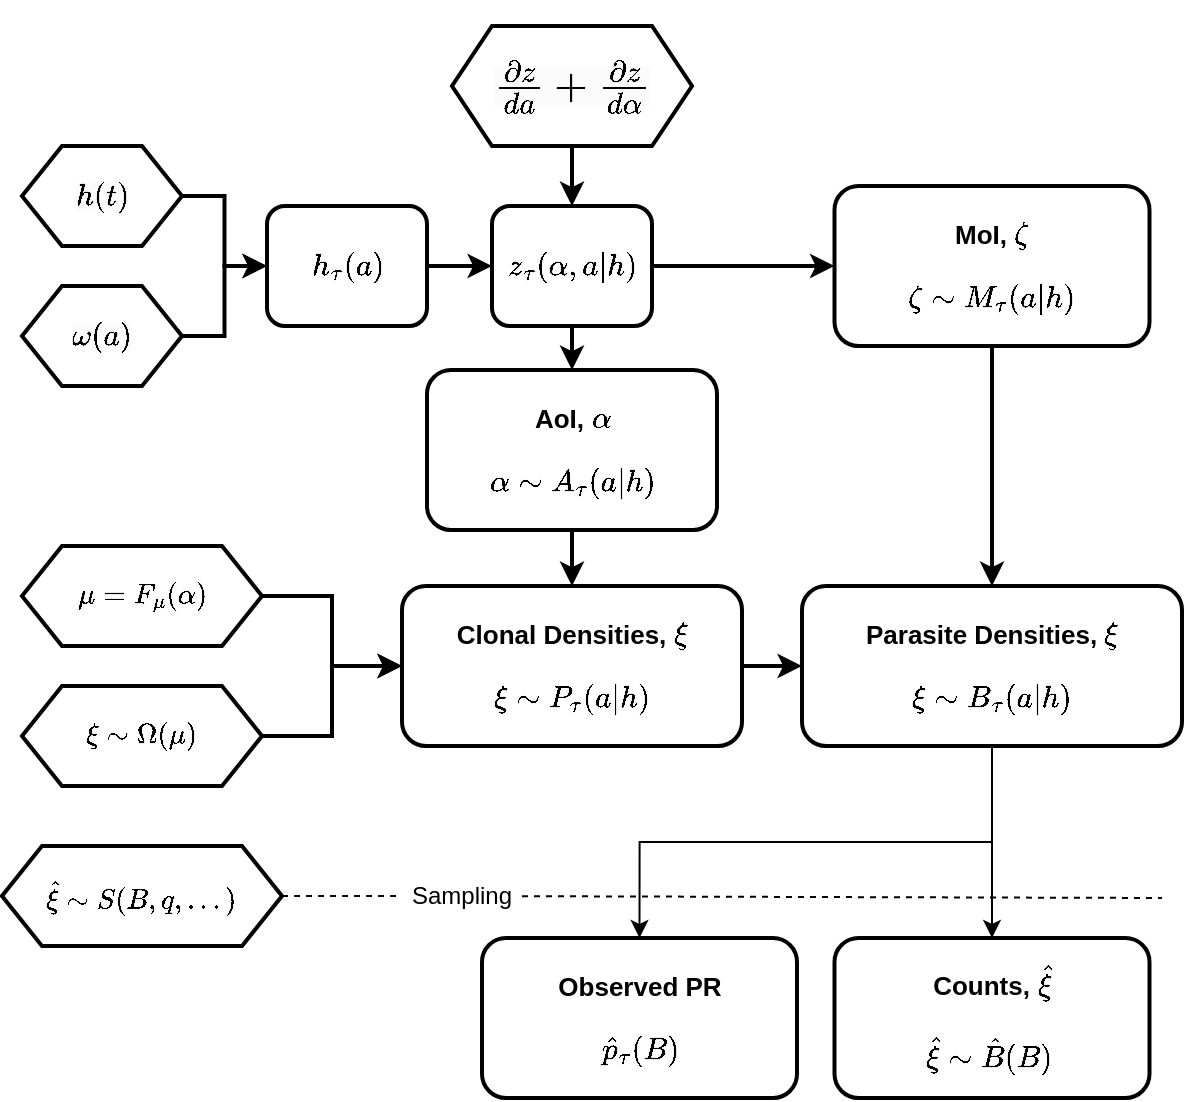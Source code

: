 <mxfile version="24.7.8">
  <diagram id="Wp9XUcJQmJY8cqTNvZHA" name="Page-1">
    <mxGraphModel dx="1114" dy="1192" grid="1" gridSize="10" guides="1" tooltips="1" connect="1" arrows="1" fold="1" page="1" pageScale="1" pageWidth="850" pageHeight="1100" background="none" math="1" shadow="0">
      <root>
        <mxCell id="0" />
        <mxCell id="1" parent="0" />
        <mxCell id="bcMPzDybFFXwjX1JHrY_-4" style="edgeStyle=orthogonalEdgeStyle;rounded=0;orthogonalLoop=1;jettySize=auto;html=1;exitX=0.5;exitY=1;exitDx=0;exitDy=0;entryX=0.5;entryY=0;entryDx=0;entryDy=0;strokeWidth=2;" parent="1" source="PFPhXARDNl8WBqTMMCJW-1" target="PFPhXARDNl8WBqTMMCJW-15" edge="1">
          <mxGeometry relative="1" as="geometry">
            <mxPoint x="425.5" y="355" as="targetPoint" />
          </mxGeometry>
        </mxCell>
        <mxCell id="bcMPzDybFFXwjX1JHrY_-12" style="edgeStyle=orthogonalEdgeStyle;rounded=0;orthogonalLoop=1;jettySize=auto;html=1;exitX=1;exitY=0.5;exitDx=0;exitDy=0;strokeWidth=2;" parent="1" source="PFPhXARDNl8WBqTMMCJW-1" target="PFPhXARDNl8WBqTMMCJW-10" edge="1">
          <mxGeometry relative="1" as="geometry" />
        </mxCell>
        <mxCell id="PFPhXARDNl8WBqTMMCJW-1" value="\(z_\tau(\alpha, a |h)\)" style="rounded=1;whiteSpace=wrap;html=1;strokeWidth=2;fontStyle=1;fontSize=13;" parent="1" vertex="1">
          <mxGeometry x="385" y="260" width="80" height="60" as="geometry" />
        </mxCell>
        <mxCell id="bcMPzDybFFXwjX1JHrY_-2" style="edgeStyle=orthogonalEdgeStyle;rounded=0;orthogonalLoop=1;jettySize=auto;html=1;exitX=1;exitY=0.5;exitDx=0;exitDy=0;entryX=0;entryY=0.5;entryDx=0;entryDy=0;strokeWidth=2;" parent="1" source="PFPhXARDNl8WBqTMMCJW-7" target="PFPhXARDNl8WBqTMMCJW-1" edge="1">
          <mxGeometry relative="1" as="geometry" />
        </mxCell>
        <mxCell id="PFPhXARDNl8WBqTMMCJW-7" value="\(h_\tau(a)\)" style="rounded=1;whiteSpace=wrap;html=1;strokeWidth=2;fontStyle=1;fontSize=13;" parent="1" vertex="1">
          <mxGeometry x="272.5" y="260" width="80" height="60" as="geometry" />
        </mxCell>
        <mxCell id="bcMPzDybFFXwjX1JHrY_-15" style="edgeStyle=orthogonalEdgeStyle;rounded=0;orthogonalLoop=1;jettySize=auto;html=1;exitX=0.5;exitY=1;exitDx=0;exitDy=0;entryX=0.5;entryY=0;entryDx=0;entryDy=0;strokeWidth=2;" parent="1" source="PFPhXARDNl8WBqTMMCJW-10" target="PFPhXARDNl8WBqTMMCJW-37" edge="1">
          <mxGeometry relative="1" as="geometry">
            <mxPoint x="609" y="570" as="targetPoint" />
          </mxGeometry>
        </mxCell>
        <mxCell id="PFPhXARDNl8WBqTMMCJW-10" value="MoI, \(\zeta \)&lt;br&gt;&lt;br&gt;\( \zeta \sim M_\tau(a|h)\)" style="rounded=1;whiteSpace=wrap;html=1;strokeWidth=2;fontStyle=1;fontSize=13;spacingBottom=0;align=center;spacing=3;" parent="1" vertex="1">
          <mxGeometry x="556.25" y="250" width="157.5" height="80" as="geometry" />
        </mxCell>
        <mxCell id="bcMPzDybFFXwjX1JHrY_-11" style="edgeStyle=orthogonalEdgeStyle;rounded=0;orthogonalLoop=1;jettySize=auto;html=1;exitX=0.5;exitY=1;exitDx=0;exitDy=0;entryX=0.5;entryY=0;entryDx=0;entryDy=0;strokeWidth=2;" parent="1" source="PFPhXARDNl8WBqTMMCJW-15" target="PFPhXARDNl8WBqTMMCJW-33" edge="1">
          <mxGeometry relative="1" as="geometry" />
        </mxCell>
        <mxCell id="PFPhXARDNl8WBqTMMCJW-15" value="&lt;span style=&quot;font-size: 13px&quot;&gt;AoI, \(\alpha\)&lt;br&gt;&lt;/span&gt;&lt;br style=&quot;font-size: 13px&quot;&gt;&lt;span style=&quot;font-size: 13px&quot;&gt;\(\alpha \sim A_\tau(a|h) \)&lt;/span&gt;" style="rounded=1;whiteSpace=wrap;html=1;strokeWidth=2;fontStyle=1;fontSize=13;" parent="1" vertex="1">
          <mxGeometry x="352.5" y="342" width="145" height="80" as="geometry" />
        </mxCell>
        <mxCell id="bcMPzDybFFXwjX1JHrY_-14" style="edgeStyle=orthogonalEdgeStyle;rounded=0;orthogonalLoop=1;jettySize=auto;html=1;exitX=1;exitY=0.5;exitDx=0;exitDy=0;strokeWidth=2;" parent="1" source="PFPhXARDNl8WBqTMMCJW-33" target="PFPhXARDNl8WBqTMMCJW-37" edge="1">
          <mxGeometry relative="1" as="geometry" />
        </mxCell>
        <mxCell id="PFPhXARDNl8WBqTMMCJW-33" value="Clonal Densities, \(\xi\)&lt;br&gt;&lt;br style=&quot;font-size: 13px&quot;&gt;\( \xi \sim P_\tau(a|h) \)" style="rounded=1;whiteSpace=wrap;html=1;strokeWidth=2;fontStyle=1;fontSize=13;" parent="1" vertex="1">
          <mxGeometry x="340" y="450" width="170" height="80" as="geometry" />
        </mxCell>
        <mxCell id="rnMTsNZ6UDLI-vwBzDie-6" style="edgeStyle=orthogonalEdgeStyle;rounded=0;orthogonalLoop=1;jettySize=auto;html=1;exitX=0.5;exitY=1;exitDx=0;exitDy=0;entryX=0.5;entryY=0;entryDx=0;entryDy=0;" parent="1" source="PFPhXARDNl8WBqTMMCJW-37" target="yD6WRHwNv5p-mh6DhPKx-3" edge="1">
          <mxGeometry relative="1" as="geometry" />
        </mxCell>
        <mxCell id="rnMTsNZ6UDLI-vwBzDie-7" style="edgeStyle=orthogonalEdgeStyle;rounded=0;orthogonalLoop=1;jettySize=auto;html=1;exitX=0.5;exitY=1;exitDx=0;exitDy=0;entryX=0.5;entryY=0;entryDx=0;entryDy=0;" parent="1" source="PFPhXARDNl8WBqTMMCJW-37" target="yD6WRHwNv5p-mh6DhPKx-2" edge="1">
          <mxGeometry relative="1" as="geometry" />
        </mxCell>
        <mxCell id="PFPhXARDNl8WBqTMMCJW-37" value="Parasite Densities, \(\xi\)&lt;br style=&quot;font-size: 13px&quot;&gt;&lt;br&gt;\(\xi \sim B_\tau(a|h)\)" style="rounded=1;whiteSpace=wrap;html=1;strokeWidth=2;fontStyle=1;fontSize=13;" parent="1" vertex="1">
          <mxGeometry x="540" y="450" width="190" height="80" as="geometry" />
        </mxCell>
        <mxCell id="bcMPzDybFFXwjX1JHrY_-29" style="edgeStyle=orthogonalEdgeStyle;rounded=0;orthogonalLoop=1;jettySize=auto;html=1;exitX=0.5;exitY=1;exitDx=0;exitDy=0;strokeWidth=2;" parent="1" source="bcMPzDybFFXwjX1JHrY_-19" target="PFPhXARDNl8WBqTMMCJW-1" edge="1">
          <mxGeometry relative="1" as="geometry" />
        </mxCell>
        <mxCell id="bcMPzDybFFXwjX1JHrY_-19" value="&lt;meta charset=&quot;utf-8&quot;&gt;&lt;span style=&quot;color: rgb(0, 0, 0); font-family: Helvetica; font-size: 18px; font-style: normal; font-variant-ligatures: normal; font-variant-caps: normal; font-weight: 700; letter-spacing: normal; orphans: 2; text-align: center; text-indent: 0px; text-transform: none; widows: 2; word-spacing: 0px; -webkit-text-stroke-width: 0px; background-color: rgb(251, 251, 251); text-decoration-thickness: initial; text-decoration-style: initial; text-decoration-color: initial; float: none; display: inline !important;&quot;&gt;\(\frac{\partial z}{da} +\frac{\partial z}{d \alpha} \)&lt;/span&gt;" style="shape=hexagon;perimeter=hexagonPerimeter2;whiteSpace=wrap;html=1;fixedSize=1;strokeWidth=2;" parent="1" vertex="1">
          <mxGeometry x="365" y="170" width="120" height="60" as="geometry" />
        </mxCell>
        <mxCell id="bcMPzDybFFXwjX1JHrY_-31" style="edgeStyle=orthogonalEdgeStyle;rounded=0;orthogonalLoop=1;jettySize=auto;html=1;exitX=1;exitY=0.5;exitDx=0;exitDy=0;entryX=0;entryY=0.5;entryDx=0;entryDy=0;strokeWidth=2;" parent="1" source="bcMPzDybFFXwjX1JHrY_-20" target="PFPhXARDNl8WBqTMMCJW-7" edge="1">
          <mxGeometry relative="1" as="geometry" />
        </mxCell>
        <mxCell id="bcMPzDybFFXwjX1JHrY_-20" value="&lt;meta charset=&quot;utf-8&quot;&gt;&lt;span style=&quot;color: rgb(0, 0, 0); font-family: Helvetica; font-size: 13px; font-style: normal; font-variant-ligatures: normal; font-variant-caps: normal; font-weight: 700; letter-spacing: normal; orphans: 2; text-align: center; text-indent: 0px; text-transform: none; widows: 2; word-spacing: 0px; -webkit-text-stroke-width: 0px; background-color: rgb(251, 251, 251); text-decoration-thickness: initial; text-decoration-style: initial; text-decoration-color: initial; float: none; display: inline !important;&quot;&gt;\(h(t)\)&lt;/span&gt;" style="shape=hexagon;perimeter=hexagonPerimeter2;whiteSpace=wrap;html=1;fixedSize=1;strokeWidth=2;" parent="1" vertex="1">
          <mxGeometry x="150" y="230" width="80" height="50" as="geometry" />
        </mxCell>
        <mxCell id="bcMPzDybFFXwjX1JHrY_-30" style="edgeStyle=orthogonalEdgeStyle;rounded=0;orthogonalLoop=1;jettySize=auto;html=1;exitX=1;exitY=0.5;exitDx=0;exitDy=0;entryX=0;entryY=0.5;entryDx=0;entryDy=0;strokeWidth=2;" parent="1" source="bcMPzDybFFXwjX1JHrY_-21" target="PFPhXARDNl8WBqTMMCJW-7" edge="1">
          <mxGeometry relative="1" as="geometry" />
        </mxCell>
        <mxCell id="bcMPzDybFFXwjX1JHrY_-21" value="&lt;meta charset=&quot;utf-8&quot;&gt;&lt;span style=&quot;color: rgb(0, 0, 0); font-family: Helvetica; font-size: 13px; font-style: normal; font-variant-ligatures: normal; font-variant-caps: normal; font-weight: 700; letter-spacing: normal; orphans: 2; text-align: center; text-indent: 0px; text-transform: none; widows: 2; word-spacing: 0px; -webkit-text-stroke-width: 0px; background-color: rgb(251, 251, 251); text-decoration-thickness: initial; text-decoration-style: initial; text-decoration-color: initial; float: none; display: inline !important;&quot;&gt;\(\omega(a)\)&lt;/span&gt;" style="shape=hexagon;perimeter=hexagonPerimeter2;whiteSpace=wrap;html=1;fixedSize=1;strokeWidth=2;" parent="1" vertex="1">
          <mxGeometry x="150" y="300" width="80" height="50" as="geometry" />
        </mxCell>
        <mxCell id="bcMPzDybFFXwjX1JHrY_-28" style="edgeStyle=orthogonalEdgeStyle;rounded=0;orthogonalLoop=1;jettySize=auto;html=1;exitX=1;exitY=0.5;exitDx=0;exitDy=0;strokeWidth=2;" parent="1" source="bcMPzDybFFXwjX1JHrY_-24" target="PFPhXARDNl8WBqTMMCJW-33" edge="1">
          <mxGeometry relative="1" as="geometry" />
        </mxCell>
        <mxCell id="bcMPzDybFFXwjX1JHrY_-24" value="\(\mu = F_\mu(\alpha) \)" style="shape=hexagon;perimeter=hexagonPerimeter2;whiteSpace=wrap;html=1;fixedSize=1;strokeWidth=2;" parent="1" vertex="1">
          <mxGeometry x="150" y="430" width="120" height="50" as="geometry" />
        </mxCell>
        <mxCell id="bcMPzDybFFXwjX1JHrY_-27" style="edgeStyle=orthogonalEdgeStyle;rounded=0;orthogonalLoop=1;jettySize=auto;html=1;entryX=0;entryY=0.5;entryDx=0;entryDy=0;strokeWidth=2;" parent="1" source="bcMPzDybFFXwjX1JHrY_-25" target="PFPhXARDNl8WBqTMMCJW-33" edge="1">
          <mxGeometry relative="1" as="geometry" />
        </mxCell>
        <mxCell id="bcMPzDybFFXwjX1JHrY_-25" value="\( \xi \sim \Omega(\mu)\)" style="shape=hexagon;perimeter=hexagonPerimeter2;whiteSpace=wrap;html=1;fixedSize=1;strokeWidth=2;" parent="1" vertex="1">
          <mxGeometry x="150" y="500" width="120" height="50" as="geometry" />
        </mxCell>
        <mxCell id="yD6WRHwNv5p-mh6DhPKx-2" value="Counts, \(\hat \xi\)&lt;div&gt;&lt;br&gt;&lt;/div&gt;&lt;div&gt;\( \hat \xi \sim \hat B(B) \)&amp;nbsp;&lt;/div&gt;" style="rounded=1;whiteSpace=wrap;html=1;strokeWidth=2;fontStyle=1;fontSize=13;spacingBottom=0;align=center;spacing=3;" parent="1" vertex="1">
          <mxGeometry x="556.25" y="626" width="157.5" height="80" as="geometry" />
        </mxCell>
        <mxCell id="yD6WRHwNv5p-mh6DhPKx-3" value="Observed PR&lt;div&gt;&lt;br&gt;&lt;div&gt;\(\hat p_\tau(B)\)&lt;/div&gt;&lt;/div&gt;" style="rounded=1;whiteSpace=wrap;html=1;strokeWidth=2;fontStyle=1;fontSize=13;spacingBottom=0;align=center;spacing=3;" parent="1" vertex="1">
          <mxGeometry x="380" y="626" width="157.5" height="80" as="geometry" />
        </mxCell>
        <mxCell id="rnMTsNZ6UDLI-vwBzDie-2" value="" style="endArrow=none;dashed=1;html=1;rounded=0;" parent="1" source="rnMTsNZ6UDLI-vwBzDie-3" edge="1">
          <mxGeometry width="50" height="50" relative="1" as="geometry">
            <mxPoint x="100" y="606" as="sourcePoint" />
            <mxPoint x="720" y="606" as="targetPoint" />
          </mxGeometry>
        </mxCell>
        <mxCell id="rnMTsNZ6UDLI-vwBzDie-4" value="" style="endArrow=none;dashed=1;html=1;rounded=0;exitX=1;exitY=0.5;exitDx=0;exitDy=0;" parent="1" source="rnMTsNZ6UDLI-vwBzDie-5" target="rnMTsNZ6UDLI-vwBzDie-3" edge="1">
          <mxGeometry width="50" height="50" relative="1" as="geometry">
            <mxPoint x="100" y="606" as="sourcePoint" />
            <mxPoint x="650" y="606" as="targetPoint" />
          </mxGeometry>
        </mxCell>
        <mxCell id="rnMTsNZ6UDLI-vwBzDie-3" value="Sampling" style="text;html=1;align=center;verticalAlign=middle;whiteSpace=wrap;rounded=0;" parent="1" vertex="1">
          <mxGeometry x="340" y="590" width="60" height="30" as="geometry" />
        </mxCell>
        <mxCell id="rnMTsNZ6UDLI-vwBzDie-5" value="\(\hat \xi \sim S(B, q,...)\)" style="shape=hexagon;perimeter=hexagonPerimeter2;whiteSpace=wrap;html=1;fixedSize=1;strokeWidth=2;" parent="1" vertex="1">
          <mxGeometry x="140" y="580" width="140" height="50" as="geometry" />
        </mxCell>
      </root>
    </mxGraphModel>
  </diagram>
</mxfile>
